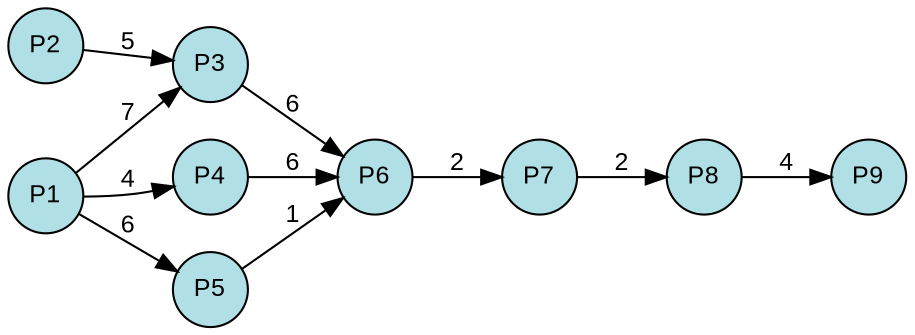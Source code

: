 digraph {
  splines=true;
node [margin=0 fontname=arial fontcolor=black fontsize=12 shape=circle width=0.5 fixedsize=true style=filled fillcolor=powderblue]
  1 [label="P1"]
  2 [label="P2"]
  3 [label="P3"]
  4 [label="P4"]
  5 [label="P5"]
  6 [label="P6"]
  7 [label="P7"]
  8 [label="P8"]
  9 [label="P9"]
rankdir=LR
edge [margin=0 fontname=arial fontcolor=black fontsize=12]
	1 -> 3 [label="7"]
	2 -> 3 [label="5"]
	1 -> 4 [label="4"]
	1 -> 5 [label="6"]
	3 -> 6 [label="6"]
	4 -> 6 [label="6"]
	5 -> 6 [label="1"]
	6 -> 7 [label="2"]
	7 -> 8 [label="2"]
	8 -> 9 [label="4"]
	{rank=same  1, 2 }
	{rank=same  3, 4, 5 }
	{rank=same  6 }
	{rank=same  7 }
	{rank=same  8 }
	{rank=same  9 }
} 
